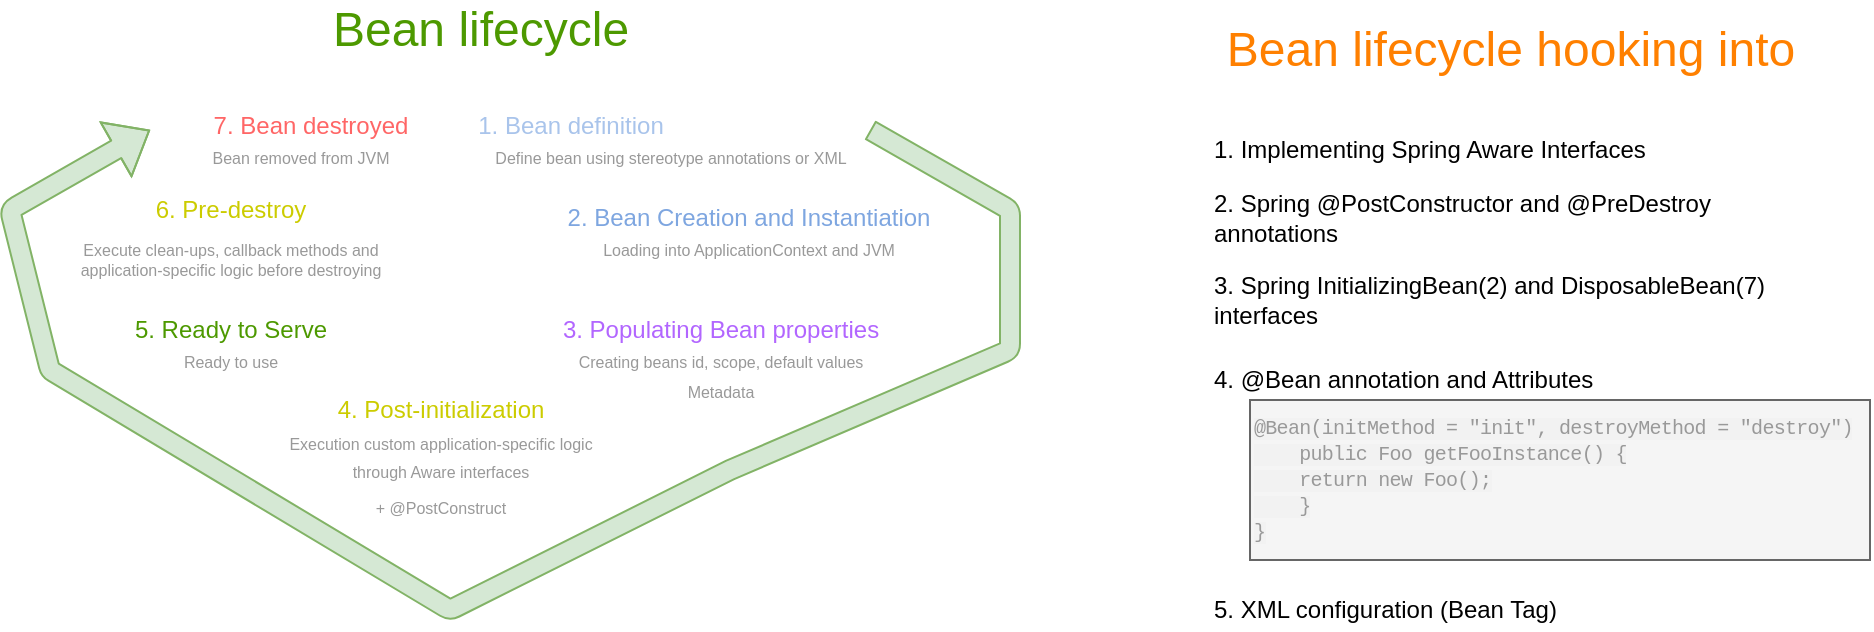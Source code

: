 <mxfile version="14.9.2" type="github">
  <diagram id="cQnIbtuH6GqwWI9tAGfN" name="Page-1">
    <mxGraphModel dx="981" dy="538" grid="1" gridSize="10" guides="1" tooltips="1" connect="1" arrows="1" fold="1" page="1" pageScale="1" pageWidth="827" pageHeight="1169" math="0" shadow="0">
      <root>
        <mxCell id="0" />
        <mxCell id="1" parent="0" />
        <mxCell id="vjo05r3FHmtKJxtx1X4f-1" value="&lt;font color=&quot;#A9C4EB&quot;&gt;1. Bean definition&lt;/font&gt;" style="text;html=1;align=center;verticalAlign=middle;resizable=0;points=[];autosize=1;strokeColor=none;" vertex="1" parent="1">
          <mxGeometry x="360" y="147.5" width="120" height="20" as="geometry" />
        </mxCell>
        <mxCell id="vjo05r3FHmtKJxtx1X4f-2" value="&lt;font color=&quot;#7EA6E0&quot;&gt;2. Bean Creation and Instantiation&lt;/font&gt;" style="text;html=1;align=center;verticalAlign=middle;resizable=0;points=[];autosize=1;strokeColor=none;" vertex="1" parent="1">
          <mxGeometry x="404" y="194" width="210" height="20" as="geometry" />
        </mxCell>
        <mxCell id="vjo05r3FHmtKJxtx1X4f-4" value="&lt;p&gt;&lt;font style=&quot;font-size: 8px&quot; color=&quot;#999999&quot;&gt;Loading into ApplicationContext and JVM&lt;/font&gt;&lt;/p&gt;" style="text;html=1;align=center;verticalAlign=middle;resizable=0;points=[];autosize=1;strokeColor=none;" vertex="1" parent="1">
          <mxGeometry x="424" y="194" width="170" height="50" as="geometry" />
        </mxCell>
        <mxCell id="vjo05r3FHmtKJxtx1X4f-5" value="&lt;font color=&quot;#B266FF&quot;&gt;3. Populating Bean properties&lt;/font&gt;" style="text;html=1;align=center;verticalAlign=middle;resizable=0;points=[];autosize=1;strokeColor=none;" vertex="1" parent="1">
          <mxGeometry x="400" y="250" width="190" height="20" as="geometry" />
        </mxCell>
        <mxCell id="vjo05r3FHmtKJxtx1X4f-6" value="&lt;p style=&quot;font-size: 8px ; line-height: 50%&quot;&gt;&lt;font style=&quot;font-size: 8px&quot; color=&quot;#999999&quot;&gt;Creating beans id, scope, default values&lt;/font&gt;&lt;/p&gt;&lt;p style=&quot;font-size: 8px&quot;&gt;&lt;font style=&quot;font-size: 8px&quot; color=&quot;#999999&quot;&gt;Metadata&lt;br&gt;&lt;/font&gt;&lt;/p&gt;" style="text;html=1;align=center;verticalAlign=middle;resizable=0;points=[];autosize=1;strokeColor=none;" vertex="1" parent="1">
          <mxGeometry x="410" y="260" width="170" height="50" as="geometry" />
        </mxCell>
        <mxCell id="vjo05r3FHmtKJxtx1X4f-9" value="&lt;font color=&quot;#CCCC00&quot;&gt;4. Post-initialization&lt;/font&gt;" style="text;html=1;align=center;verticalAlign=middle;resizable=0;points=[];autosize=1;strokeColor=none;" vertex="1" parent="1">
          <mxGeometry x="290" y="290" width="130" height="20" as="geometry" />
        </mxCell>
        <mxCell id="vjo05r3FHmtKJxtx1X4f-10" value="&lt;p style=&quot;font-size: 8px ; line-height: 30%&quot;&gt;&lt;font color=&quot;#999999&quot;&gt;Execution custom application-specific logic&lt;/font&gt;&lt;/p&gt;&lt;p style=&quot;font-size: 8px&quot;&gt;&lt;font color=&quot;#999999&quot;&gt;through Aware interfaces&lt;/font&gt;&lt;/p&gt;&lt;p style=&quot;font-size: 8px&quot;&gt;&lt;font color=&quot;#999999&quot;&gt;+ @PostConstruct&lt;/font&gt;&lt;br&gt;&lt;/p&gt;" style="text;html=1;align=center;verticalAlign=middle;resizable=0;points=[];autosize=1;strokeColor=none;" vertex="1" parent="1">
          <mxGeometry x="265" y="300" width="180" height="70" as="geometry" />
        </mxCell>
        <mxCell id="vjo05r3FHmtKJxtx1X4f-11" value="&lt;font color=&quot;#4D9900&quot;&gt;5. Ready to Serve&lt;/font&gt;" style="text;html=1;align=center;verticalAlign=middle;resizable=0;points=[];autosize=1;strokeColor=none;" vertex="1" parent="1">
          <mxGeometry x="190" y="250" width="120" height="20" as="geometry" />
        </mxCell>
        <mxCell id="vjo05r3FHmtKJxtx1X4f-12" value="&lt;font style=&quot;font-size: 8px&quot; color=&quot;#999999&quot;&gt;Ready to use&lt;/font&gt;" style="text;html=1;align=center;verticalAlign=middle;resizable=0;points=[];autosize=1;strokeColor=none;" vertex="1" parent="1">
          <mxGeometry x="215" y="265" width="70" height="20" as="geometry" />
        </mxCell>
        <mxCell id="vjo05r3FHmtKJxtx1X4f-13" value="&lt;font color=&quot;#CCCC00&quot;&gt;6. Pre-destroy&lt;/font&gt;" style="text;html=1;align=center;verticalAlign=middle;resizable=0;points=[];autosize=1;strokeColor=none;" vertex="1" parent="1">
          <mxGeometry x="200" y="190" width="100" height="20" as="geometry" />
        </mxCell>
        <mxCell id="vjo05r3FHmtKJxtx1X4f-14" value="&lt;div style=&quot;font-size: 8px&quot;&gt;&lt;font style=&quot;font-size: 8px&quot; color=&quot;#999999&quot;&gt;Execute clean-ups, callback methods and&lt;/font&gt;&lt;/div&gt;&lt;div style=&quot;font-size: 8px&quot;&gt;&lt;font style=&quot;font-size: 8px&quot; color=&quot;#999999&quot;&gt;application-specific logic before destroying&lt;/font&gt;&lt;br&gt;&lt;/div&gt;" style="text;html=1;align=center;verticalAlign=middle;resizable=0;points=[];autosize=1;strokeColor=none;" vertex="1" parent="1">
          <mxGeometry x="160" y="210" width="180" height="30" as="geometry" />
        </mxCell>
        <mxCell id="vjo05r3FHmtKJxtx1X4f-16" value="&lt;font style=&quot;font-size: 8px&quot; color=&quot;#999999&quot;&gt;Define bean using stereotype annotations or XML&lt;/font&gt;" style="text;html=1;align=center;verticalAlign=middle;resizable=0;points=[];autosize=1;strokeColor=none;" vertex="1" parent="1">
          <mxGeometry x="370" y="162.5" width="200" height="20" as="geometry" />
        </mxCell>
        <mxCell id="vjo05r3FHmtKJxtx1X4f-17" value="&lt;font color=&quot;#FF6666&quot;&gt;7. Bean destroyed&lt;/font&gt;" style="text;html=1;align=center;verticalAlign=middle;resizable=0;points=[];autosize=1;strokeColor=none;" vertex="1" parent="1">
          <mxGeometry x="230" y="147.5" width="120" height="20" as="geometry" />
        </mxCell>
        <mxCell id="vjo05r3FHmtKJxtx1X4f-18" value="&lt;font style=&quot;font-size: 8px&quot; color=&quot;#999999&quot;&gt;Bean removed from JVM&lt;/font&gt;" style="text;html=1;align=center;verticalAlign=middle;resizable=0;points=[];autosize=1;strokeColor=none;" vertex="1" parent="1">
          <mxGeometry x="230" y="162.5" width="110" height="20" as="geometry" />
        </mxCell>
        <mxCell id="vjo05r3FHmtKJxtx1X4f-19" value="" style="shape=flexArrow;endArrow=classic;html=1;fillColor=#d5e8d4;strokeColor=#82b366;" edge="1" parent="1">
          <mxGeometry width="50" height="50" relative="1" as="geometry">
            <mxPoint x="570" y="160" as="sourcePoint" />
            <mxPoint x="210" y="160" as="targetPoint" />
            <Array as="points">
              <mxPoint x="640" y="200" />
              <mxPoint x="640" y="270" />
              <mxPoint x="500" y="330" />
              <mxPoint x="360" y="400" />
              <mxPoint x="160" y="280" />
              <mxPoint x="140" y="200" />
            </Array>
          </mxGeometry>
        </mxCell>
        <mxCell id="vjo05r3FHmtKJxtx1X4f-20" value="&lt;font style=&quot;font-size: 24px&quot; color=&quot;#4D9900&quot;&gt;Bean lifecycle&lt;br&gt;&lt;/font&gt;" style="text;html=1;align=center;verticalAlign=middle;resizable=0;points=[];autosize=1;strokeColor=none;" vertex="1" parent="1">
          <mxGeometry x="285" y="100" width="180" height="20" as="geometry" />
        </mxCell>
        <mxCell id="vjo05r3FHmtKJxtx1X4f-21" value="&lt;font style=&quot;font-size: 24px&quot; color=&quot;#FF8000&quot;&gt;Bean lifecycle hooking into&lt;br&gt;&lt;/font&gt;" style="text;html=1;align=center;verticalAlign=middle;resizable=0;points=[];autosize=1;strokeColor=none;" vertex="1" parent="1">
          <mxGeometry x="725" y="110" width="330" height="20" as="geometry" />
        </mxCell>
        <mxCell id="vjo05r3FHmtKJxtx1X4f-22" value="&lt;div align=&quot;left&quot;&gt;1. Implementing Spring Aware Interfaces&lt;br&gt;&lt;/div&gt;" style="text;html=1;align=left;verticalAlign=middle;resizable=0;points=[];autosize=1;strokeColor=none;" vertex="1" parent="1">
          <mxGeometry x="740" y="160" width="250" height="20" as="geometry" />
        </mxCell>
        <mxCell id="vjo05r3FHmtKJxtx1X4f-23" value="&lt;div&gt;2. Spring @PostConstructor and @PreDestroy &lt;br&gt;&lt;/div&gt;&lt;div&gt;annotations&lt;br&gt;&lt;/div&gt;" style="text;html=1;align=left;verticalAlign=middle;resizable=0;points=[];autosize=1;strokeColor=none;" vertex="1" parent="1">
          <mxGeometry x="740" y="189" width="280" height="30" as="geometry" />
        </mxCell>
        <mxCell id="vjo05r3FHmtKJxtx1X4f-24" value="&lt;div&gt;3. Spring InitializingBean(2) and DisposableBean(7)&lt;/div&gt;&lt;div&gt;interfaces &lt;br&gt;&lt;/div&gt;" style="text;html=1;align=left;verticalAlign=middle;resizable=0;points=[];autosize=1;strokeColor=none;" vertex="1" parent="1">
          <mxGeometry x="740" y="230" width="310" height="30" as="geometry" />
        </mxCell>
        <mxCell id="vjo05r3FHmtKJxtx1X4f-25" value="4. @Bean annotation and Attributes" style="text;html=1;align=left;verticalAlign=middle;resizable=0;points=[];autosize=1;strokeColor=none;" vertex="1" parent="1">
          <mxGeometry x="740" y="275" width="220" height="20" as="geometry" />
        </mxCell>
        <mxCell id="vjo05r3FHmtKJxtx1X4f-26" value="&lt;div style=&quot;font-size: 10px&quot; align=&quot;left&quot;&gt;&lt;font style=&quot;font-size: 10px&quot; color=&quot;#999999&quot;&gt;&lt;span style=&quot;font-family: &amp;#34;menlo&amp;#34; , &amp;#34;monaco&amp;#34; , &amp;#34;courier new&amp;#34; , &amp;#34;courier&amp;#34; , monospace ; font-style: normal ; font-weight: 400 ; letter-spacing: -0.352px ; text-indent: 0px ; text-transform: none ; word-spacing: 0px ; background-color: rgb(242 , 242 , 242) ; display: inline ; float: none&quot;&gt;@Bean(initMethod = &quot;init&quot;, destroyMethod = &quot;destroy&quot;)&lt;/span&gt;&lt;br style=&quot;box-sizing: inherit ; font-family: &amp;#34;menlo&amp;#34; , &amp;#34;monaco&amp;#34; , &amp;#34;courier new&amp;#34; , &amp;#34;courier&amp;#34; , monospace ; font-style: normal ; font-weight: 400 ; letter-spacing: -0.352px ; text-indent: 0px ; text-transform: none ; word-spacing: 0px ; background-color: rgb(242 , 242 , 242)&quot;&gt;&lt;span style=&quot;font-family: &amp;#34;menlo&amp;#34; , &amp;#34;monaco&amp;#34; , &amp;#34;courier new&amp;#34; , &amp;#34;courier&amp;#34; , monospace ; font-style: normal ; font-weight: 400 ; letter-spacing: -0.352px ; text-indent: 0px ; text-transform: none ; word-spacing: 0px ; background-color: rgb(242 , 242 , 242) ; display: inline ; float: none&quot;&gt;&amp;nbsp;&amp;nbsp;&amp;nbsp; public Foo getFooInstance() {&lt;/span&gt;&lt;br style=&quot;box-sizing: inherit ; font-family: &amp;#34;menlo&amp;#34; , &amp;#34;monaco&amp;#34; , &amp;#34;courier new&amp;#34; , &amp;#34;courier&amp;#34; , monospace ; font-style: normal ; font-weight: 400 ; letter-spacing: -0.352px ; text-indent: 0px ; text-transform: none ; word-spacing: 0px ; background-color: rgb(242 , 242 , 242)&quot;&gt;&lt;span style=&quot;font-family: &amp;#34;menlo&amp;#34; , &amp;#34;monaco&amp;#34; , &amp;#34;courier new&amp;#34; , &amp;#34;courier&amp;#34; , monospace ; font-style: normal ; font-weight: 400 ; letter-spacing: -0.352px ; text-indent: 0px ; text-transform: none ; word-spacing: 0px ; background-color: rgb(242 , 242 , 242) ; display: inline ; float: none&quot;&gt;&amp;nbsp;&amp;nbsp;&amp;nbsp; return new Foo();&lt;/span&gt;&lt;br style=&quot;box-sizing: inherit ; font-family: &amp;#34;menlo&amp;#34; , &amp;#34;monaco&amp;#34; , &amp;#34;courier new&amp;#34; , &amp;#34;courier&amp;#34; , monospace ; font-style: normal ; font-weight: 400 ; letter-spacing: -0.352px ; text-indent: 0px ; text-transform: none ; word-spacing: 0px ; background-color: rgb(242 , 242 , 242)&quot;&gt;&lt;span style=&quot;font-family: &amp;#34;menlo&amp;#34; , &amp;#34;monaco&amp;#34; , &amp;#34;courier new&amp;#34; , &amp;#34;courier&amp;#34; , monospace ; font-style: normal ; font-weight: 400 ; letter-spacing: -0.352px ; text-indent: 0px ; text-transform: none ; word-spacing: 0px ; background-color: rgb(242 , 242 , 242) ; display: inline ; float: none&quot;&gt;&amp;nbsp;&amp;nbsp;&amp;nbsp; }&lt;/span&gt;&lt;br style=&quot;box-sizing: inherit ; font-family: &amp;#34;menlo&amp;#34; , &amp;#34;monaco&amp;#34; , &amp;#34;courier new&amp;#34; , &amp;#34;courier&amp;#34; , monospace ; font-style: normal ; font-weight: 400 ; letter-spacing: -0.352px ; text-indent: 0px ; text-transform: none ; word-spacing: 0px ; background-color: rgb(242 , 242 , 242)&quot;&gt;&lt;span style=&quot;font-family: &amp;#34;menlo&amp;#34; , &amp;#34;monaco&amp;#34; , &amp;#34;courier new&amp;#34; , &amp;#34;courier&amp;#34; , monospace ; font-style: normal ; font-weight: 400 ; letter-spacing: -0.352px ; text-indent: 0px ; text-transform: none ; word-spacing: 0px ; background-color: rgb(242 , 242 , 242) ; display: inline ; float: none&quot;&gt;}&lt;/span&gt;&lt;/font&gt;&lt;/div&gt;" style="text;html=1;align=left;verticalAlign=middle;resizable=0;points=[];autosize=1;strokeColor=#666666;fillColor=#f5f5f5;fontColor=#333333;" vertex="1" parent="1">
          <mxGeometry x="760" y="295" width="310" height="80" as="geometry" />
        </mxCell>
        <mxCell id="vjo05r3FHmtKJxtx1X4f-27" value="5. XML configuration (Bean Tag)" style="text;html=1;align=left;verticalAlign=middle;resizable=0;points=[];autosize=1;strokeColor=none;" vertex="1" parent="1">
          <mxGeometry x="740" y="390" width="200" height="20" as="geometry" />
        </mxCell>
      </root>
    </mxGraphModel>
  </diagram>
</mxfile>
